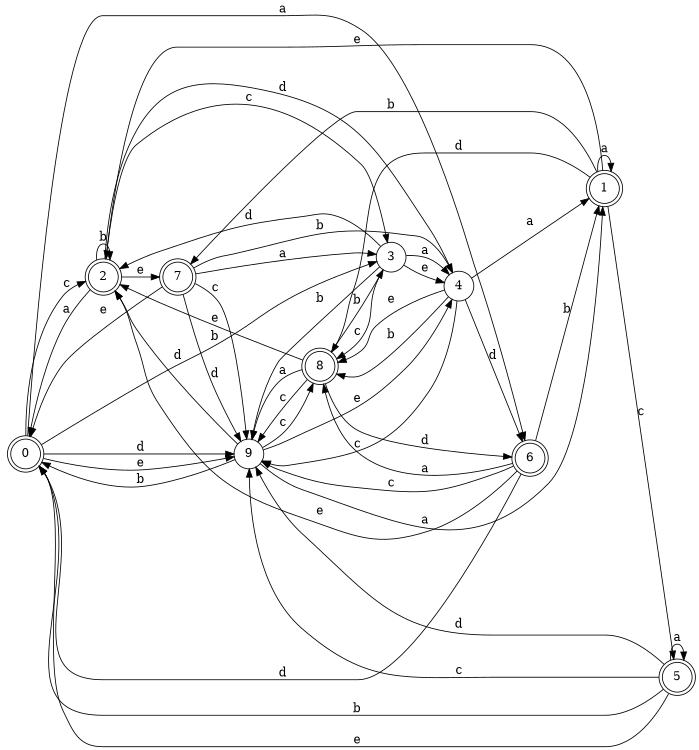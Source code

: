 digraph n8_7 {
__start0 [label="" shape="none"];

rankdir=LR;
size="8,5";

s0 [style="rounded,filled", color="black", fillcolor="white" shape="doublecircle", label="0"];
s1 [style="rounded,filled", color="black", fillcolor="white" shape="doublecircle", label="1"];
s2 [style="rounded,filled", color="black", fillcolor="white" shape="doublecircle", label="2"];
s3 [style="filled", color="black", fillcolor="white" shape="circle", label="3"];
s4 [style="filled", color="black", fillcolor="white" shape="circle", label="4"];
s5 [style="rounded,filled", color="black", fillcolor="white" shape="doublecircle", label="5"];
s6 [style="rounded,filled", color="black", fillcolor="white" shape="doublecircle", label="6"];
s7 [style="rounded,filled", color="black", fillcolor="white" shape="doublecircle", label="7"];
s8 [style="rounded,filled", color="black", fillcolor="white" shape="doublecircle", label="8"];
s9 [style="filled", color="black", fillcolor="white" shape="circle", label="9"];
s0 -> s6 [label="a"];
s0 -> s3 [label="b"];
s0 -> s2 [label="c"];
s0 -> s9 [label="d"];
s0 -> s9 [label="e"];
s1 -> s1 [label="a"];
s1 -> s7 [label="b"];
s1 -> s5 [label="c"];
s1 -> s8 [label="d"];
s1 -> s2 [label="e"];
s2 -> s0 [label="a"];
s2 -> s2 [label="b"];
s2 -> s3 [label="c"];
s2 -> s4 [label="d"];
s2 -> s7 [label="e"];
s3 -> s4 [label="a"];
s3 -> s9 [label="b"];
s3 -> s8 [label="c"];
s3 -> s2 [label="d"];
s3 -> s4 [label="e"];
s4 -> s1 [label="a"];
s4 -> s8 [label="b"];
s4 -> s9 [label="c"];
s4 -> s6 [label="d"];
s4 -> s8 [label="e"];
s5 -> s5 [label="a"];
s5 -> s0 [label="b"];
s5 -> s9 [label="c"];
s5 -> s9 [label="d"];
s5 -> s0 [label="e"];
s6 -> s8 [label="a"];
s6 -> s1 [label="b"];
s6 -> s9 [label="c"];
s6 -> s0 [label="d"];
s6 -> s2 [label="e"];
s7 -> s3 [label="a"];
s7 -> s4 [label="b"];
s7 -> s9 [label="c"];
s7 -> s9 [label="d"];
s7 -> s0 [label="e"];
s8 -> s9 [label="a"];
s8 -> s3 [label="b"];
s8 -> s9 [label="c"];
s8 -> s6 [label="d"];
s8 -> s2 [label="e"];
s9 -> s1 [label="a"];
s9 -> s0 [label="b"];
s9 -> s8 [label="c"];
s9 -> s2 [label="d"];
s9 -> s4 [label="e"];

}